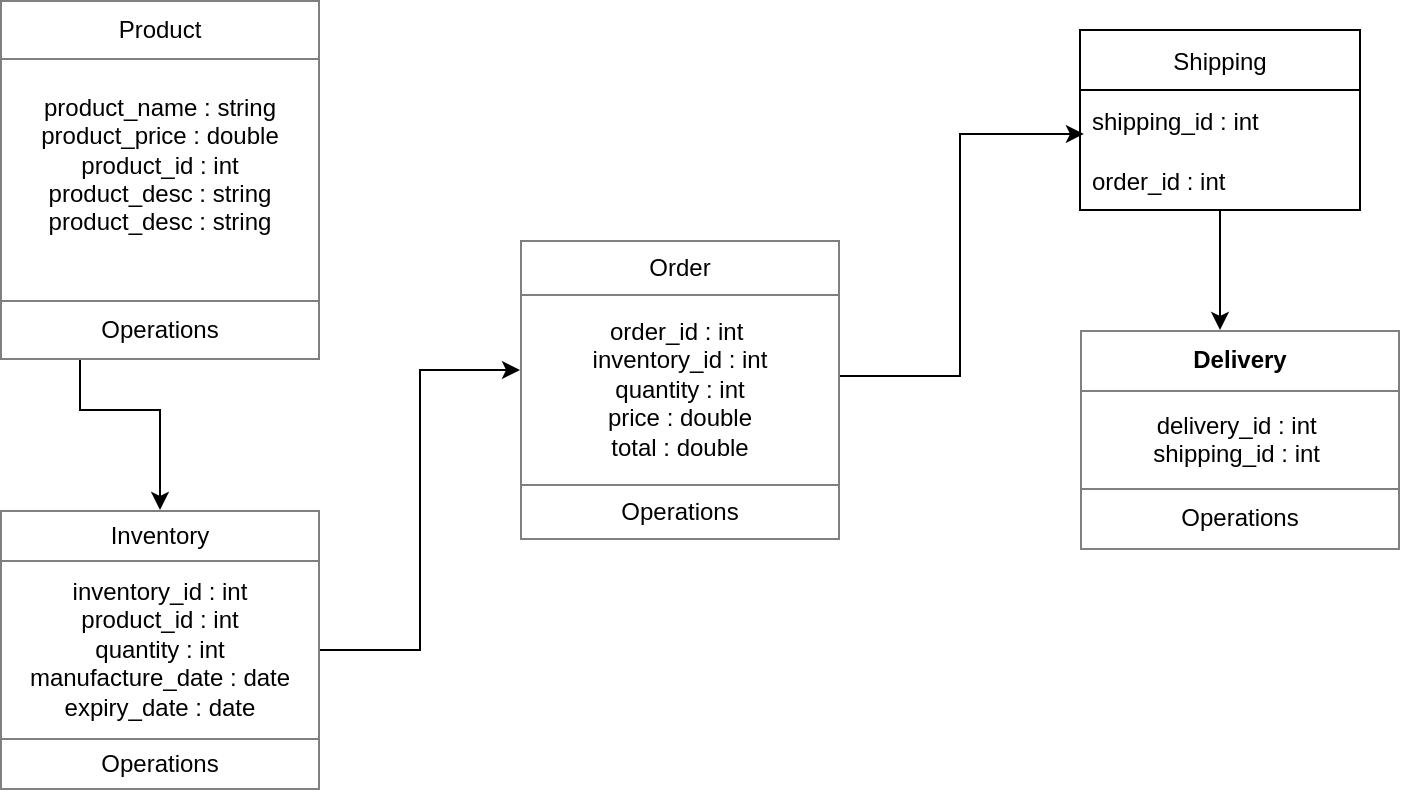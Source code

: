 <mxfile version="16.2.4" type="device"><diagram id="KxuNjEVoQj9LTVdARKMa" name="Page-1"><mxGraphModel dx="868" dy="450" grid="1" gridSize="10" guides="1" tooltips="1" connect="1" arrows="1" fold="1" page="1" pageScale="1" pageWidth="827" pageHeight="1169" math="0" shadow="0"><root><mxCell id="0"/><mxCell id="1" parent="0"/><mxCell id="O0DtRLnGhve-dQvlMIXY-23" value="Shipping" style="swimlane;fontStyle=0;childLayout=stackLayout;horizontal=1;startSize=30;horizontalStack=0;resizeParent=1;resizeParentMax=0;resizeLast=0;collapsible=1;marginBottom=0;" vertex="1" parent="1"><mxGeometry x="600" y="60" width="140" height="90" as="geometry"/></mxCell><mxCell id="O0DtRLnGhve-dQvlMIXY-25" value="shipping_id : int" style="text;strokeColor=none;fillColor=none;align=left;verticalAlign=middle;spacingLeft=4;spacingRight=4;overflow=hidden;points=[[0,0.5],[1,0.5]];portConstraint=eastwest;rotatable=0;" vertex="1" parent="O0DtRLnGhve-dQvlMIXY-23"><mxGeometry y="30" width="140" height="30" as="geometry"/></mxCell><mxCell id="O0DtRLnGhve-dQvlMIXY-26" value="order_id : int" style="text;strokeColor=none;fillColor=none;align=left;verticalAlign=middle;spacingLeft=4;spacingRight=4;overflow=hidden;points=[[0,0.5],[1,0.5]];portConstraint=eastwest;rotatable=0;" vertex="1" parent="O0DtRLnGhve-dQvlMIXY-23"><mxGeometry y="60" width="140" height="30" as="geometry"/></mxCell><mxCell id="O0DtRLnGhve-dQvlMIXY-29" value="&lt;table border=&quot;1&quot; width=&quot;100%&quot; cellpadding=&quot;4&quot; style=&quot;width: 100% ; height: 100% ; border-collapse: collapse&quot;&gt;&lt;tbody&gt;&lt;tr&gt;&lt;th align=&quot;center&quot;&gt;&lt;span style=&quot;font-weight: 400&quot;&gt;Product&lt;/span&gt;&lt;br&gt;&lt;/th&gt;&lt;/tr&gt;&lt;tr&gt;&lt;td align=&quot;center&quot;&gt;&lt;span style=&quot;text-align: left&quot;&gt;product_name : string&lt;br&gt;&lt;/span&gt;product_price : double&lt;br&gt;product_id : int&lt;br&gt;product_desc : string&lt;br&gt;product_desc : string&lt;span style=&quot;text-align: left&quot;&gt;&lt;br&gt;&lt;/span&gt;&lt;br&gt;&lt;/td&gt;&lt;/tr&gt;&lt;tr&gt;&lt;td align=&quot;center&quot;&gt;Operations&lt;/td&gt;&lt;/tr&gt;&lt;/tbody&gt;&lt;/table&gt;" style="text;html=1;strokeColor=none;fillColor=none;overflow=fill;" vertex="1" parent="1"><mxGeometry x="60" y="45" width="160" height="180" as="geometry"/></mxCell><mxCell id="O0DtRLnGhve-dQvlMIXY-30" style="edgeStyle=orthogonalEdgeStyle;rounded=0;orthogonalLoop=1;jettySize=auto;html=1;exitX=0.5;exitY=1;exitDx=0;exitDy=0;" edge="1" parent="1" source="O0DtRLnGhve-dQvlMIXY-29" target="O0DtRLnGhve-dQvlMIXY-29"><mxGeometry relative="1" as="geometry"/></mxCell><mxCell id="O0DtRLnGhve-dQvlMIXY-31" value="&lt;table border=&quot;1&quot; width=&quot;100%&quot; cellpadding=&quot;4&quot; style=&quot;width: 100% ; height: 100% ; border-collapse: collapse&quot;&gt;&lt;tbody&gt;&lt;tr&gt;&lt;th align=&quot;center&quot;&gt;&lt;span style=&quot;font-weight: 400&quot;&gt;Order&lt;/span&gt;&lt;br&gt;&lt;/th&gt;&lt;/tr&gt;&lt;tr&gt;&lt;td align=&quot;center&quot;&gt;&lt;span style=&quot;text-align: left&quot;&gt;order_id : int&amp;nbsp;&lt;/span&gt;&lt;br&gt;inventory_id : int&lt;br&gt;quantity : int&lt;br&gt;price : double&lt;br&gt;total : double&lt;br&gt;&lt;/td&gt;&lt;/tr&gt;&lt;tr&gt;&lt;td align=&quot;center&quot;&gt;Operations&lt;/td&gt;&lt;/tr&gt;&lt;/tbody&gt;&lt;/table&gt;" style="text;html=1;strokeColor=none;fillColor=none;overflow=fill;" vertex="1" parent="1"><mxGeometry x="320" y="165" width="160" height="150" as="geometry"/></mxCell><mxCell id="O0DtRLnGhve-dQvlMIXY-32" value="&lt;table border=&quot;1&quot; width=&quot;100%&quot; cellpadding=&quot;4&quot; style=&quot;width: 100% ; height: 100% ; border-collapse: collapse&quot;&gt;&lt;tbody&gt;&lt;tr&gt;&lt;th align=&quot;center&quot;&gt;&lt;span style=&quot;font-weight: 400&quot;&gt;Inventory&lt;/span&gt;&lt;br&gt;&lt;/th&gt;&lt;/tr&gt;&lt;tr&gt;&lt;td align=&quot;center&quot;&gt;&lt;span style=&quot;text-align: left&quot;&gt;inventory_id : int&lt;br&gt;&lt;/span&gt;product_id : int&lt;br&gt;quantity : int&lt;br&gt;manufacture_date : date&lt;br&gt;expiry_date : date&lt;br&gt;&lt;/td&gt;&lt;/tr&gt;&lt;tr&gt;&lt;td align=&quot;center&quot;&gt;Operations&lt;/td&gt;&lt;/tr&gt;&lt;/tbody&gt;&lt;/table&gt;" style="text;html=1;strokeColor=none;fillColor=none;overflow=fill;" vertex="1" parent="1"><mxGeometry x="60" y="300" width="160" height="140" as="geometry"/></mxCell><mxCell id="O0DtRLnGhve-dQvlMIXY-33" value="" style="edgeStyle=segmentEdgeStyle;endArrow=classic;html=1;rounded=0;exitX=0.25;exitY=1;exitDx=0;exitDy=0;entryX=0.5;entryY=0;entryDx=0;entryDy=0;" edge="1" parent="1" source="O0DtRLnGhve-dQvlMIXY-29" target="O0DtRLnGhve-dQvlMIXY-32"><mxGeometry width="50" height="50" relative="1" as="geometry"><mxPoint x="100" y="240" as="sourcePoint"/><mxPoint x="180" y="290" as="targetPoint"/><Array as="points"><mxPoint x="100" y="250"/><mxPoint x="140" y="250"/></Array></mxGeometry></mxCell><mxCell id="O0DtRLnGhve-dQvlMIXY-36" value="" style="edgeStyle=elbowEdgeStyle;elbow=horizontal;endArrow=classic;html=1;rounded=0;" edge="1" parent="1" source="O0DtRLnGhve-dQvlMIXY-32"><mxGeometry width="50" height="50" relative="1" as="geometry"><mxPoint x="250" y="360" as="sourcePoint"/><mxPoint x="320" y="230" as="targetPoint"/></mxGeometry></mxCell><mxCell id="O0DtRLnGhve-dQvlMIXY-37" value="&lt;table border=&quot;1&quot; width=&quot;100%&quot; cellpadding=&quot;4&quot; style=&quot;width: 100% ; height: 100% ; border-collapse: collapse&quot;&gt;&lt;tbody&gt;&lt;tr&gt;&lt;th align=&quot;center&quot;&gt;Delivery&lt;/th&gt;&lt;/tr&gt;&lt;tr&gt;&lt;td align=&quot;center&quot;&gt;delivery_id : int&amp;nbsp;&lt;br&gt;shipping_id : int&amp;nbsp;&lt;/td&gt;&lt;/tr&gt;&lt;tr&gt;&lt;td align=&quot;center&quot;&gt;Operations&lt;/td&gt;&lt;/tr&gt;&lt;/tbody&gt;&lt;/table&gt;" style="text;html=1;strokeColor=none;fillColor=none;overflow=fill;" vertex="1" parent="1"><mxGeometry x="600" y="210" width="160" height="110" as="geometry"/></mxCell><mxCell id="O0DtRLnGhve-dQvlMIXY-39" value="" style="edgeStyle=elbowEdgeStyle;elbow=horizontal;endArrow=classic;html=1;rounded=0;entryX=0.014;entryY=0.733;entryDx=0;entryDy=0;entryPerimeter=0;" edge="1" parent="1" target="O0DtRLnGhve-dQvlMIXY-25"><mxGeometry width="50" height="50" relative="1" as="geometry"><mxPoint x="480" y="233" as="sourcePoint"/><mxPoint x="560" y="80" as="targetPoint"/><Array as="points"><mxPoint x="540" y="90"/></Array></mxGeometry></mxCell><mxCell id="O0DtRLnGhve-dQvlMIXY-41" value="" style="edgeStyle=elbowEdgeStyle;elbow=horizontal;endArrow=classic;html=1;rounded=0;" edge="1" parent="1"><mxGeometry width="50" height="50" relative="1" as="geometry"><mxPoint x="670" y="150" as="sourcePoint"/><mxPoint x="670" y="210" as="targetPoint"/><Array as="points"><mxPoint x="670" y="160"/><mxPoint x="670" y="190"/></Array></mxGeometry></mxCell></root></mxGraphModel></diagram></mxfile>